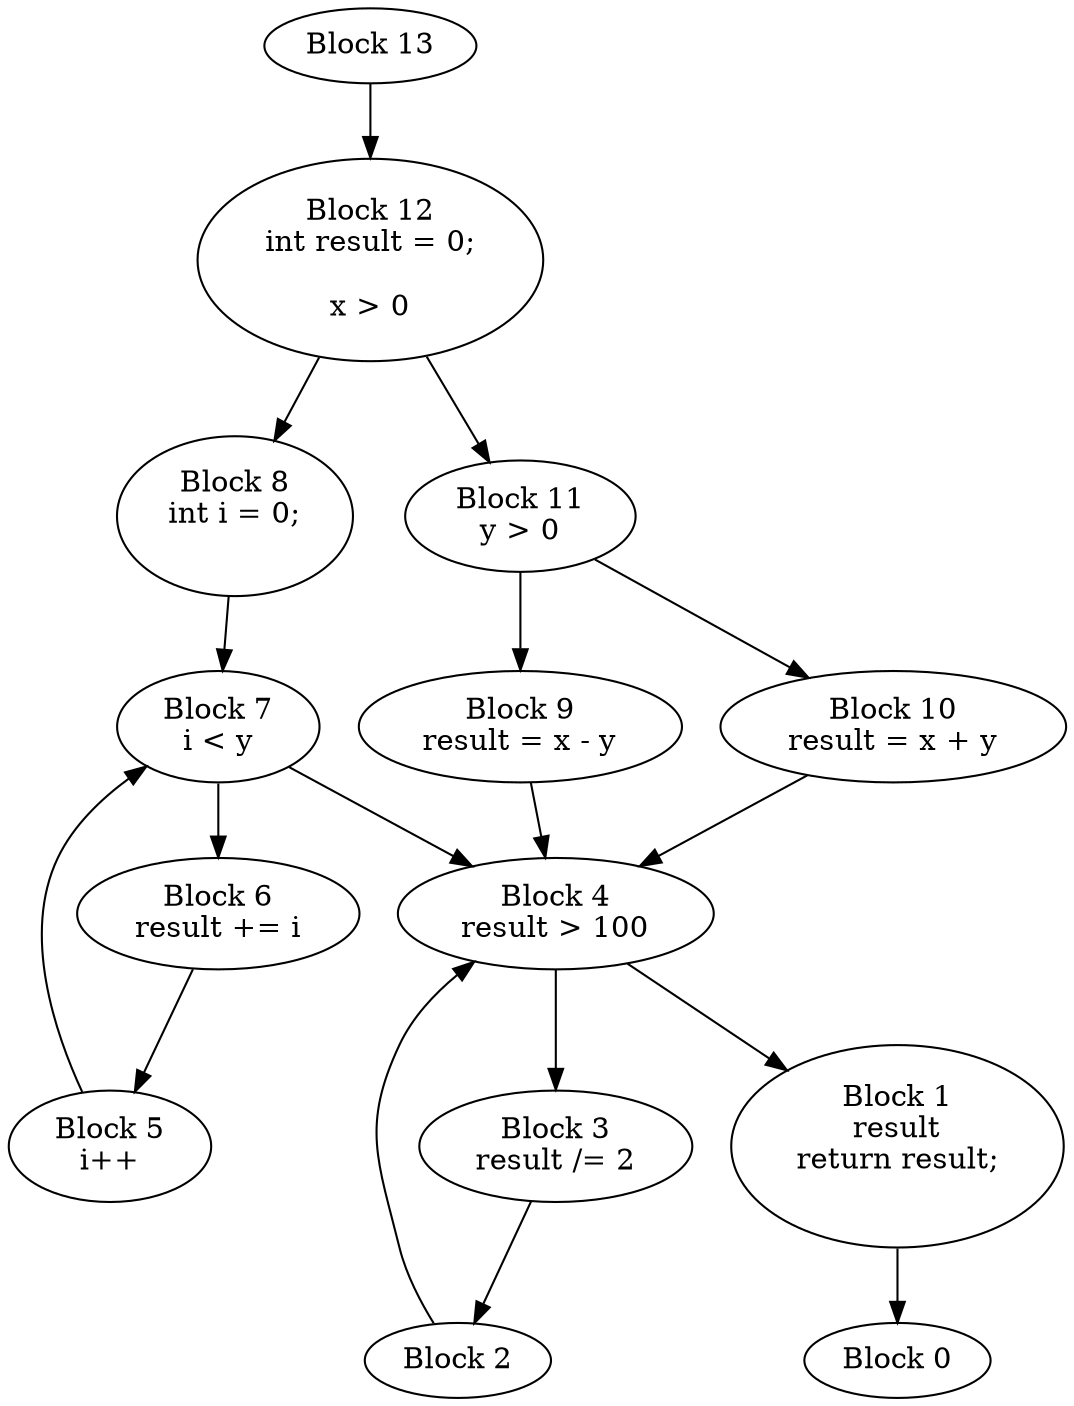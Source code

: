 digraph CFG {
  Block0 [label="Block 0\n"]
  Block1 [label="Block 1\nresult\nreturn result;
\n"]
  Block1 -> Block0
  Block2 [label="Block 2\n"]
  Block2 -> Block4
  Block3 [label="Block 3\nresult /= 2\n"]
  Block3 -> Block2
  Block4 [label="Block 4\nresult > 100\n"]
  Block4 -> Block3
  Block4 -> Block1
  Block5 [label="Block 5\ni++\n"]
  Block5 -> Block7
  Block6 [label="Block 6\nresult += i\n"]
  Block6 -> Block5
  Block7 [label="Block 7\ni < y\n"]
  Block7 -> Block6
  Block7 -> Block4
  Block8 [label="Block 8\nint i = 0;
\n"]
  Block8 -> Block7
  Block9 [label="Block 9\nresult = x - y\n"]
  Block9 -> Block4
  Block10 [label="Block 10\nresult = x + y\n"]
  Block10 -> Block4
  Block11 [label="Block 11\ny > 0\n"]
  Block11 -> Block10
  Block11 -> Block9
  Block12 [label="Block 12\nint result = 0;
\nx > 0\n"]
  Block12 -> Block11
  Block12 -> Block8
  Block13 [label="Block 13\n"]
  Block13 -> Block12
}
